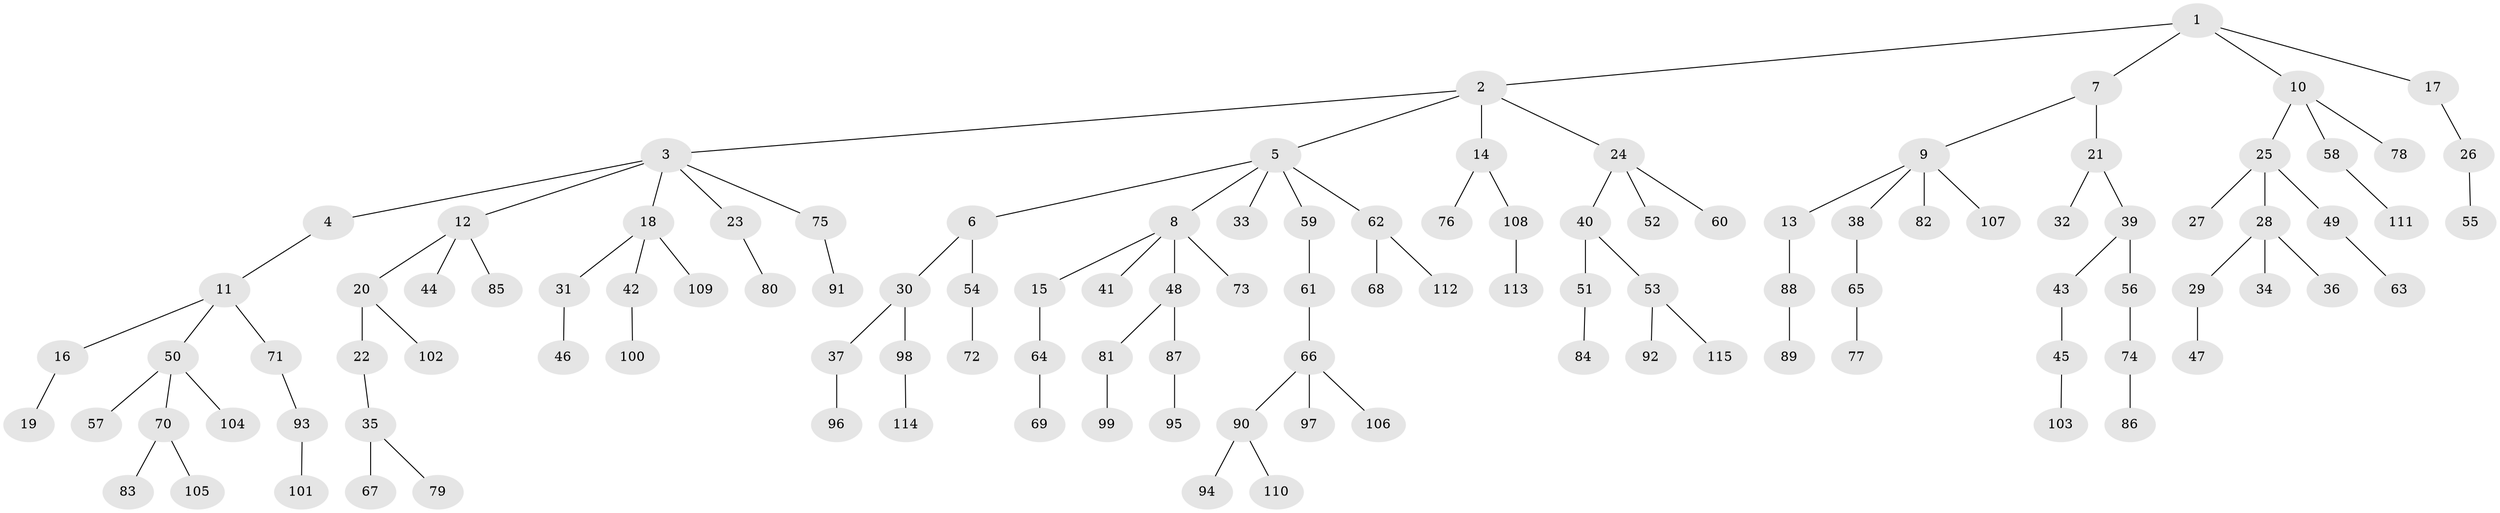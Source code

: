 // Generated by graph-tools (version 1.1) at 2025/37/03/09/25 02:37:07]
// undirected, 115 vertices, 114 edges
graph export_dot {
graph [start="1"]
  node [color=gray90,style=filled];
  1;
  2;
  3;
  4;
  5;
  6;
  7;
  8;
  9;
  10;
  11;
  12;
  13;
  14;
  15;
  16;
  17;
  18;
  19;
  20;
  21;
  22;
  23;
  24;
  25;
  26;
  27;
  28;
  29;
  30;
  31;
  32;
  33;
  34;
  35;
  36;
  37;
  38;
  39;
  40;
  41;
  42;
  43;
  44;
  45;
  46;
  47;
  48;
  49;
  50;
  51;
  52;
  53;
  54;
  55;
  56;
  57;
  58;
  59;
  60;
  61;
  62;
  63;
  64;
  65;
  66;
  67;
  68;
  69;
  70;
  71;
  72;
  73;
  74;
  75;
  76;
  77;
  78;
  79;
  80;
  81;
  82;
  83;
  84;
  85;
  86;
  87;
  88;
  89;
  90;
  91;
  92;
  93;
  94;
  95;
  96;
  97;
  98;
  99;
  100;
  101;
  102;
  103;
  104;
  105;
  106;
  107;
  108;
  109;
  110;
  111;
  112;
  113;
  114;
  115;
  1 -- 2;
  1 -- 7;
  1 -- 10;
  1 -- 17;
  2 -- 3;
  2 -- 5;
  2 -- 14;
  2 -- 24;
  3 -- 4;
  3 -- 12;
  3 -- 18;
  3 -- 23;
  3 -- 75;
  4 -- 11;
  5 -- 6;
  5 -- 8;
  5 -- 33;
  5 -- 59;
  5 -- 62;
  6 -- 30;
  6 -- 54;
  7 -- 9;
  7 -- 21;
  8 -- 15;
  8 -- 41;
  8 -- 48;
  8 -- 73;
  9 -- 13;
  9 -- 38;
  9 -- 82;
  9 -- 107;
  10 -- 25;
  10 -- 58;
  10 -- 78;
  11 -- 16;
  11 -- 50;
  11 -- 71;
  12 -- 20;
  12 -- 44;
  12 -- 85;
  13 -- 88;
  14 -- 76;
  14 -- 108;
  15 -- 64;
  16 -- 19;
  17 -- 26;
  18 -- 31;
  18 -- 42;
  18 -- 109;
  20 -- 22;
  20 -- 102;
  21 -- 32;
  21 -- 39;
  22 -- 35;
  23 -- 80;
  24 -- 40;
  24 -- 52;
  24 -- 60;
  25 -- 27;
  25 -- 28;
  25 -- 49;
  26 -- 55;
  28 -- 29;
  28 -- 34;
  28 -- 36;
  29 -- 47;
  30 -- 37;
  30 -- 98;
  31 -- 46;
  35 -- 67;
  35 -- 79;
  37 -- 96;
  38 -- 65;
  39 -- 43;
  39 -- 56;
  40 -- 51;
  40 -- 53;
  42 -- 100;
  43 -- 45;
  45 -- 103;
  48 -- 81;
  48 -- 87;
  49 -- 63;
  50 -- 57;
  50 -- 70;
  50 -- 104;
  51 -- 84;
  53 -- 92;
  53 -- 115;
  54 -- 72;
  56 -- 74;
  58 -- 111;
  59 -- 61;
  61 -- 66;
  62 -- 68;
  62 -- 112;
  64 -- 69;
  65 -- 77;
  66 -- 90;
  66 -- 97;
  66 -- 106;
  70 -- 83;
  70 -- 105;
  71 -- 93;
  74 -- 86;
  75 -- 91;
  81 -- 99;
  87 -- 95;
  88 -- 89;
  90 -- 94;
  90 -- 110;
  93 -- 101;
  98 -- 114;
  108 -- 113;
}
